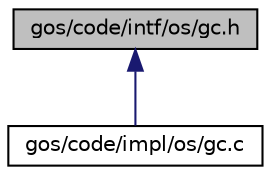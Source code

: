 digraph "gos/code/intf/os/gc.h"
{
 // INTERACTIVE_SVG=YES
 // LATEX_PDF_SIZE
  edge [fontname="Helvetica",fontsize="10",labelfontname="Helvetica",labelfontsize="10"];
  node [fontname="Helvetica",fontsize="10",shape=record];
  Node1 [label="gos/code/intf/os/gc.h",height=0.2,width=0.4,color="black", fillcolor="grey75", style="filled", fontcolor="black",tooltip="important header stuff for gc.c"];
  Node1 -> Node2 [dir="back",color="midnightblue",fontsize="10",style="solid",fontname="Helvetica"];
  Node2 [label="gos/code/impl/os/gc.c",height=0.2,width=0.4,color="black", fillcolor="white", style="filled",URL="$gc_8c.html",tooltip="This file will house the primary section of the garbage collector."];
}
